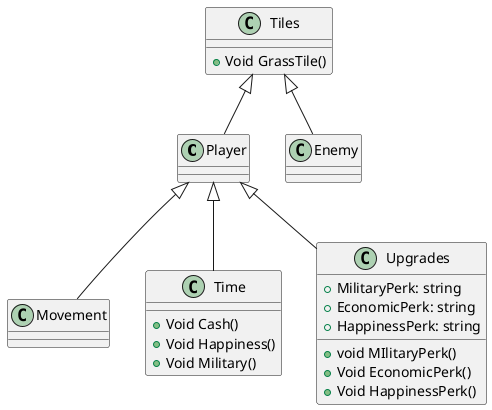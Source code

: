 @startuml


class Player
{
    
}

Player <|-- Movement
Player <|-- Time
Player <|-- Upgrades
Tiles <|-- Enemy
Tiles <|-- Player

Class Movement
{

}

class Upgrades
{
    +MilitaryPerk: string
    +EconomicPerk: string
    +HappinessPerk: string
    
    +void MIlitaryPerk()
    +Void EconomicPerk()
    +Void HappinessPerk()
}

class Enemy
{

}

class Tiles
{
    +Void GrassTile()
}

Class Time
{
    +Void Cash()
    +Void Happiness()
    +Void Military()
}

@enduml
